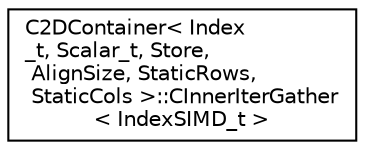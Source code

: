 digraph "Graphical Class Hierarchy"
{
 // LATEX_PDF_SIZE
  edge [fontname="Helvetica",fontsize="10",labelfontname="Helvetica",labelfontsize="10"];
  node [fontname="Helvetica",fontsize="10",shape=record];
  rankdir="LR";
  Node0 [label="C2DContainer\< Index\l_t, Scalar_t, Store,\l AlignSize, StaticRows,\l StaticCols \>::CInnerIterGather\l\< IndexSIMD_t \>",height=0.2,width=0.4,color="black", fillcolor="white", style="filled",URL="$classC2DContainer_1_1CInnerIterGather.html",tooltip="SIMD iterator to the inner dimension of the container, read-only, generic non-contiguous access."];
}
